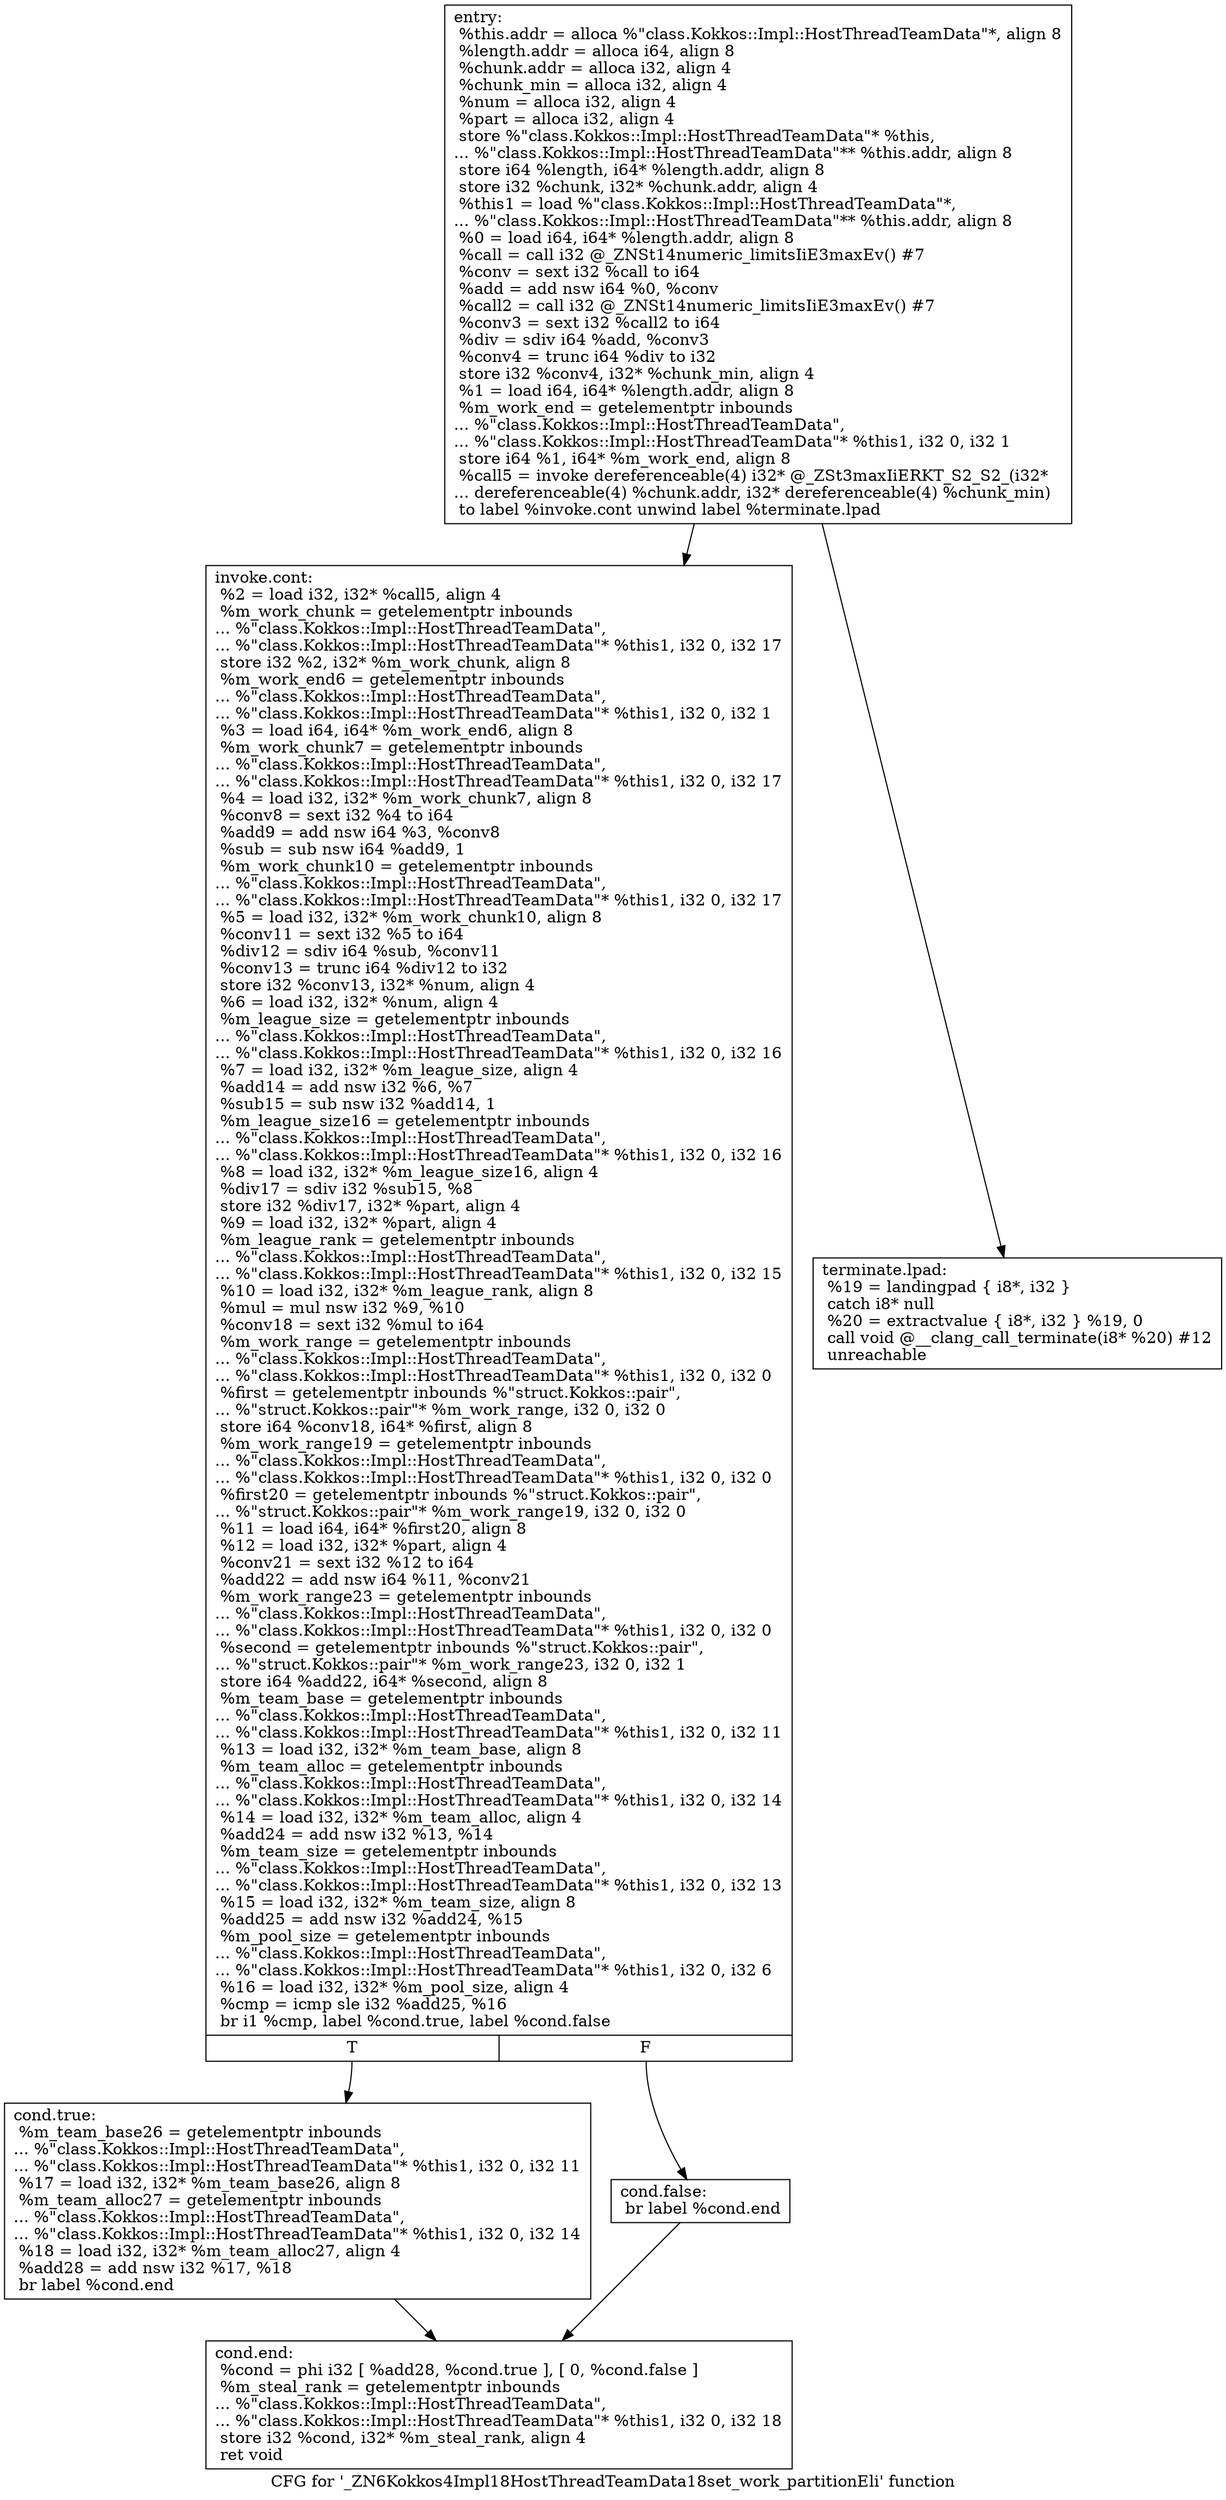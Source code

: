 digraph "CFG for '_ZN6Kokkos4Impl18HostThreadTeamData18set_work_partitionEli' function" {
	label="CFG for '_ZN6Kokkos4Impl18HostThreadTeamData18set_work_partitionEli' function";

	Node0x57e0d30 [shape=record,label="{entry:\l  %this.addr = alloca %\"class.Kokkos::Impl::HostThreadTeamData\"*, align 8\l  %length.addr = alloca i64, align 8\l  %chunk.addr = alloca i32, align 4\l  %chunk_min = alloca i32, align 4\l  %num = alloca i32, align 4\l  %part = alloca i32, align 4\l  store %\"class.Kokkos::Impl::HostThreadTeamData\"* %this,\l... %\"class.Kokkos::Impl::HostThreadTeamData\"** %this.addr, align 8\l  store i64 %length, i64* %length.addr, align 8\l  store i32 %chunk, i32* %chunk.addr, align 4\l  %this1 = load %\"class.Kokkos::Impl::HostThreadTeamData\"*,\l... %\"class.Kokkos::Impl::HostThreadTeamData\"** %this.addr, align 8\l  %0 = load i64, i64* %length.addr, align 8\l  %call = call i32 @_ZNSt14numeric_limitsIiE3maxEv() #7\l  %conv = sext i32 %call to i64\l  %add = add nsw i64 %0, %conv\l  %call2 = call i32 @_ZNSt14numeric_limitsIiE3maxEv() #7\l  %conv3 = sext i32 %call2 to i64\l  %div = sdiv i64 %add, %conv3\l  %conv4 = trunc i64 %div to i32\l  store i32 %conv4, i32* %chunk_min, align 4\l  %1 = load i64, i64* %length.addr, align 8\l  %m_work_end = getelementptr inbounds\l... %\"class.Kokkos::Impl::HostThreadTeamData\",\l... %\"class.Kokkos::Impl::HostThreadTeamData\"* %this1, i32 0, i32 1\l  store i64 %1, i64* %m_work_end, align 8\l  %call5 = invoke dereferenceable(4) i32* @_ZSt3maxIiERKT_S2_S2_(i32*\l... dereferenceable(4) %chunk.addr, i32* dereferenceable(4) %chunk_min)\l          to label %invoke.cont unwind label %terminate.lpad\l}"];
	Node0x57e0d30 -> Node0x57e1da0;
	Node0x57e0d30 -> Node0x57e1e80;
	Node0x57e1da0 [shape=record,label="{invoke.cont:                                      \l  %2 = load i32, i32* %call5, align 4\l  %m_work_chunk = getelementptr inbounds\l... %\"class.Kokkos::Impl::HostThreadTeamData\",\l... %\"class.Kokkos::Impl::HostThreadTeamData\"* %this1, i32 0, i32 17\l  store i32 %2, i32* %m_work_chunk, align 8\l  %m_work_end6 = getelementptr inbounds\l... %\"class.Kokkos::Impl::HostThreadTeamData\",\l... %\"class.Kokkos::Impl::HostThreadTeamData\"* %this1, i32 0, i32 1\l  %3 = load i64, i64* %m_work_end6, align 8\l  %m_work_chunk7 = getelementptr inbounds\l... %\"class.Kokkos::Impl::HostThreadTeamData\",\l... %\"class.Kokkos::Impl::HostThreadTeamData\"* %this1, i32 0, i32 17\l  %4 = load i32, i32* %m_work_chunk7, align 8\l  %conv8 = sext i32 %4 to i64\l  %add9 = add nsw i64 %3, %conv8\l  %sub = sub nsw i64 %add9, 1\l  %m_work_chunk10 = getelementptr inbounds\l... %\"class.Kokkos::Impl::HostThreadTeamData\",\l... %\"class.Kokkos::Impl::HostThreadTeamData\"* %this1, i32 0, i32 17\l  %5 = load i32, i32* %m_work_chunk10, align 8\l  %conv11 = sext i32 %5 to i64\l  %div12 = sdiv i64 %sub, %conv11\l  %conv13 = trunc i64 %div12 to i32\l  store i32 %conv13, i32* %num, align 4\l  %6 = load i32, i32* %num, align 4\l  %m_league_size = getelementptr inbounds\l... %\"class.Kokkos::Impl::HostThreadTeamData\",\l... %\"class.Kokkos::Impl::HostThreadTeamData\"* %this1, i32 0, i32 16\l  %7 = load i32, i32* %m_league_size, align 4\l  %add14 = add nsw i32 %6, %7\l  %sub15 = sub nsw i32 %add14, 1\l  %m_league_size16 = getelementptr inbounds\l... %\"class.Kokkos::Impl::HostThreadTeamData\",\l... %\"class.Kokkos::Impl::HostThreadTeamData\"* %this1, i32 0, i32 16\l  %8 = load i32, i32* %m_league_size16, align 4\l  %div17 = sdiv i32 %sub15, %8\l  store i32 %div17, i32* %part, align 4\l  %9 = load i32, i32* %part, align 4\l  %m_league_rank = getelementptr inbounds\l... %\"class.Kokkos::Impl::HostThreadTeamData\",\l... %\"class.Kokkos::Impl::HostThreadTeamData\"* %this1, i32 0, i32 15\l  %10 = load i32, i32* %m_league_rank, align 8\l  %mul = mul nsw i32 %9, %10\l  %conv18 = sext i32 %mul to i64\l  %m_work_range = getelementptr inbounds\l... %\"class.Kokkos::Impl::HostThreadTeamData\",\l... %\"class.Kokkos::Impl::HostThreadTeamData\"* %this1, i32 0, i32 0\l  %first = getelementptr inbounds %\"struct.Kokkos::pair\",\l... %\"struct.Kokkos::pair\"* %m_work_range, i32 0, i32 0\l  store i64 %conv18, i64* %first, align 8\l  %m_work_range19 = getelementptr inbounds\l... %\"class.Kokkos::Impl::HostThreadTeamData\",\l... %\"class.Kokkos::Impl::HostThreadTeamData\"* %this1, i32 0, i32 0\l  %first20 = getelementptr inbounds %\"struct.Kokkos::pair\",\l... %\"struct.Kokkos::pair\"* %m_work_range19, i32 0, i32 0\l  %11 = load i64, i64* %first20, align 8\l  %12 = load i32, i32* %part, align 4\l  %conv21 = sext i32 %12 to i64\l  %add22 = add nsw i64 %11, %conv21\l  %m_work_range23 = getelementptr inbounds\l... %\"class.Kokkos::Impl::HostThreadTeamData\",\l... %\"class.Kokkos::Impl::HostThreadTeamData\"* %this1, i32 0, i32 0\l  %second = getelementptr inbounds %\"struct.Kokkos::pair\",\l... %\"struct.Kokkos::pair\"* %m_work_range23, i32 0, i32 1\l  store i64 %add22, i64* %second, align 8\l  %m_team_base = getelementptr inbounds\l... %\"class.Kokkos::Impl::HostThreadTeamData\",\l... %\"class.Kokkos::Impl::HostThreadTeamData\"* %this1, i32 0, i32 11\l  %13 = load i32, i32* %m_team_base, align 8\l  %m_team_alloc = getelementptr inbounds\l... %\"class.Kokkos::Impl::HostThreadTeamData\",\l... %\"class.Kokkos::Impl::HostThreadTeamData\"* %this1, i32 0, i32 14\l  %14 = load i32, i32* %m_team_alloc, align 4\l  %add24 = add nsw i32 %13, %14\l  %m_team_size = getelementptr inbounds\l... %\"class.Kokkos::Impl::HostThreadTeamData\",\l... %\"class.Kokkos::Impl::HostThreadTeamData\"* %this1, i32 0, i32 13\l  %15 = load i32, i32* %m_team_size, align 8\l  %add25 = add nsw i32 %add24, %15\l  %m_pool_size = getelementptr inbounds\l... %\"class.Kokkos::Impl::HostThreadTeamData\",\l... %\"class.Kokkos::Impl::HostThreadTeamData\"* %this1, i32 0, i32 6\l  %16 = load i32, i32* %m_pool_size, align 4\l  %cmp = icmp sle i32 %add25, %16\l  br i1 %cmp, label %cond.true, label %cond.false\l|{<s0>T|<s1>F}}"];
	Node0x57e1da0:s0 -> Node0x57e4680;
	Node0x57e1da0:s1 -> Node0x57e4760;
	Node0x57e4680 [shape=record,label="{cond.true:                                        \l  %m_team_base26 = getelementptr inbounds\l... %\"class.Kokkos::Impl::HostThreadTeamData\",\l... %\"class.Kokkos::Impl::HostThreadTeamData\"* %this1, i32 0, i32 11\l  %17 = load i32, i32* %m_team_base26, align 8\l  %m_team_alloc27 = getelementptr inbounds\l... %\"class.Kokkos::Impl::HostThreadTeamData\",\l... %\"class.Kokkos::Impl::HostThreadTeamData\"* %this1, i32 0, i32 14\l  %18 = load i32, i32* %m_team_alloc27, align 4\l  %add28 = add nsw i32 %17, %18\l  br label %cond.end\l}"];
	Node0x57e4680 -> Node0x57e4b60;
	Node0x57e4760 [shape=record,label="{cond.false:                                       \l  br label %cond.end\l}"];
	Node0x57e4760 -> Node0x57e4b60;
	Node0x57e4b60 [shape=record,label="{cond.end:                                         \l  %cond = phi i32 [ %add28, %cond.true ], [ 0, %cond.false ]\l  %m_steal_rank = getelementptr inbounds\l... %\"class.Kokkos::Impl::HostThreadTeamData\",\l... %\"class.Kokkos::Impl::HostThreadTeamData\"* %this1, i32 0, i32 18\l  store i32 %cond, i32* %m_steal_rank, align 4\l  ret void\l}"];
	Node0x57e1e80 [shape=record,label="{terminate.lpad:                                   \l  %19 = landingpad \{ i8*, i32 \}\l          catch i8* null\l  %20 = extractvalue \{ i8*, i32 \} %19, 0\l  call void @__clang_call_terminate(i8* %20) #12\l  unreachable\l}"];
}
